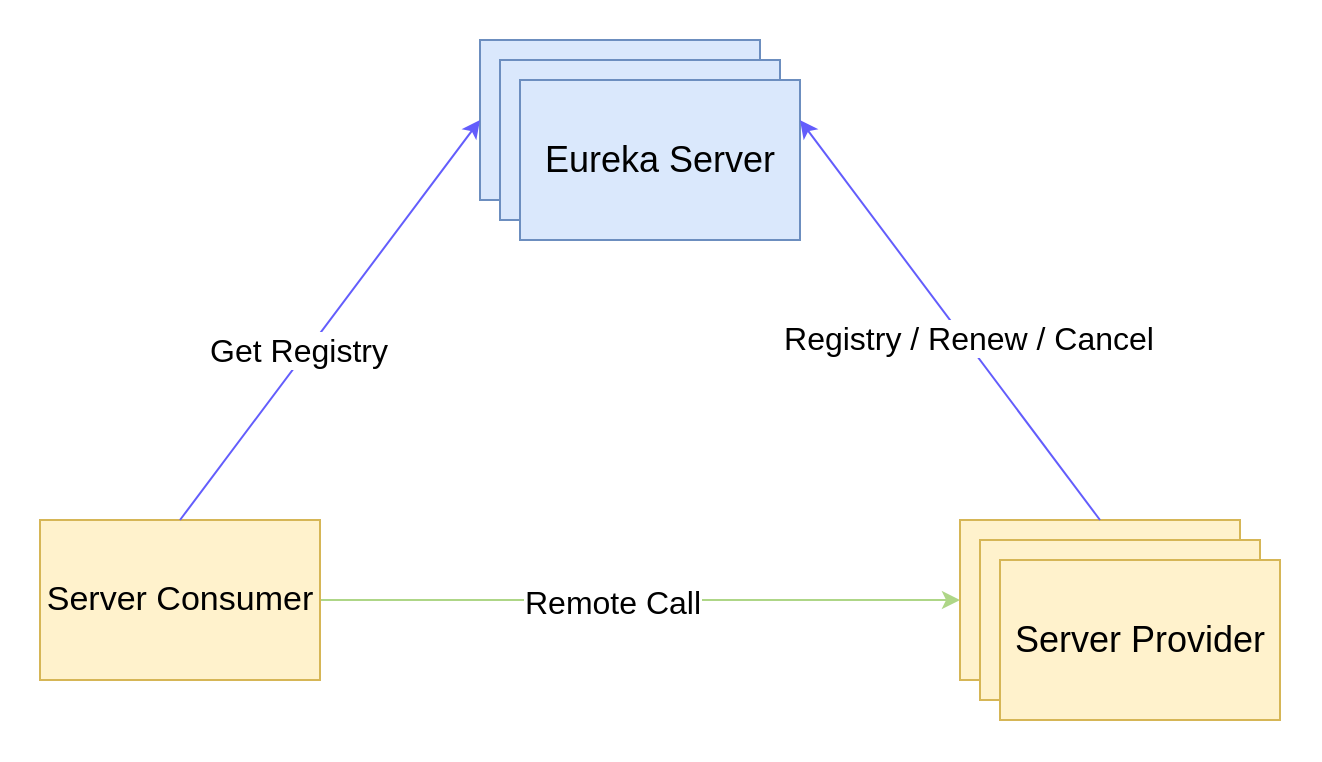 <mxfile version="13.9.9" type="device"><diagram id="NHJEJYORiftzsaUsxXwd" name="第 1 页"><mxGraphModel dx="1038" dy="607" grid="1" gridSize="10" guides="1" tooltips="1" connect="1" arrows="1" fold="1" page="1" pageScale="1" pageWidth="827" pageHeight="1169" math="0" shadow="0"><root><mxCell id="0"/><mxCell id="1" parent="0"/><mxCell id="MpugNoVRRIL7GvY-OwIj-1" value="" style="rounded=0;whiteSpace=wrap;html=1;fillColor=#dae8fc;strokeColor=#6c8ebf;" vertex="1" parent="1"><mxGeometry x="360" y="280" width="140" height="80" as="geometry"/></mxCell><mxCell id="MpugNoVRRIL7GvY-OwIj-2" value="" style="rounded=0;whiteSpace=wrap;html=1;fillColor=#dae8fc;strokeColor=#6c8ebf;" vertex="1" parent="1"><mxGeometry x="370" y="290" width="140" height="80" as="geometry"/></mxCell><mxCell id="MpugNoVRRIL7GvY-OwIj-3" value="Eureka Server" style="rounded=0;whiteSpace=wrap;html=1;fillColor=#dae8fc;strokeColor=#6c8ebf;fontSize=18;" vertex="1" parent="1"><mxGeometry x="380" y="300" width="140" height="80" as="geometry"/></mxCell><mxCell id="MpugNoVRRIL7GvY-OwIj-10" style="edgeStyle=orthogonalEdgeStyle;rounded=0;orthogonalLoop=1;jettySize=auto;html=1;entryX=0;entryY=0.5;entryDx=0;entryDy=0;fillColor=#fff2cc;strokeColor=#AED687;" edge="1" parent="1" source="MpugNoVRRIL7GvY-OwIj-4" target="MpugNoVRRIL7GvY-OwIj-5"><mxGeometry relative="1" as="geometry"/></mxCell><mxCell id="MpugNoVRRIL7GvY-OwIj-11" value="Remote Call" style="edgeLabel;html=1;align=center;verticalAlign=middle;resizable=0;points=[];fontSize=16;" vertex="1" connectable="0" parent="MpugNoVRRIL7GvY-OwIj-10"><mxGeometry x="-0.086" y="-1" relative="1" as="geometry"><mxPoint as="offset"/></mxGeometry></mxCell><mxCell id="MpugNoVRRIL7GvY-OwIj-4" value="Server Consumer" style="rounded=0;whiteSpace=wrap;html=1;fillColor=#fff2cc;strokeColor=#d6b656;fontSize=17;" vertex="1" parent="1"><mxGeometry x="140" y="520" width="140" height="80" as="geometry"/></mxCell><mxCell id="MpugNoVRRIL7GvY-OwIj-5" value="" style="rounded=0;whiteSpace=wrap;html=1;fillColor=#fff2cc;strokeColor=#d6b656;" vertex="1" parent="1"><mxGeometry x="600" y="520" width="140" height="80" as="geometry"/></mxCell><mxCell id="MpugNoVRRIL7GvY-OwIj-6" value="" style="rounded=0;whiteSpace=wrap;html=1;fillColor=#fff2cc;strokeColor=#d6b656;" vertex="1" parent="1"><mxGeometry x="610" y="530" width="140" height="80" as="geometry"/></mxCell><mxCell id="MpugNoVRRIL7GvY-OwIj-7" value="Server Provider" style="rounded=0;whiteSpace=wrap;html=1;fillColor=#fff2cc;strokeColor=#d6b656;fontSize=18;" vertex="1" parent="1"><mxGeometry x="620" y="540" width="140" height="80" as="geometry"/></mxCell><mxCell id="MpugNoVRRIL7GvY-OwIj-8" value="" style="endArrow=classic;html=1;exitX=0.5;exitY=0;exitDx=0;exitDy=0;entryX=0;entryY=0.5;entryDx=0;entryDy=0;strokeColor=#635DFC;" edge="1" parent="1" source="MpugNoVRRIL7GvY-OwIj-4" target="MpugNoVRRIL7GvY-OwIj-1"><mxGeometry width="50" height="50" relative="1" as="geometry"><mxPoint x="390" y="540" as="sourcePoint"/><mxPoint x="440" y="490" as="targetPoint"/></mxGeometry></mxCell><mxCell id="MpugNoVRRIL7GvY-OwIj-13" value="Get Registry" style="edgeLabel;html=1;align=center;verticalAlign=middle;resizable=0;points=[];fontSize=16;" vertex="1" connectable="0" parent="MpugNoVRRIL7GvY-OwIj-8"><mxGeometry x="-0.171" y="4" relative="1" as="geometry"><mxPoint as="offset"/></mxGeometry></mxCell><mxCell id="MpugNoVRRIL7GvY-OwIj-9" value="" style="endArrow=classic;html=1;strokeColor=#635DFC;exitX=0.5;exitY=0;exitDx=0;exitDy=0;entryX=1;entryY=0.25;entryDx=0;entryDy=0;" edge="1" parent="1" source="MpugNoVRRIL7GvY-OwIj-5" target="MpugNoVRRIL7GvY-OwIj-3"><mxGeometry width="50" height="50" relative="1" as="geometry"><mxPoint x="390" y="540" as="sourcePoint"/><mxPoint x="440" y="490" as="targetPoint"/></mxGeometry></mxCell><mxCell id="MpugNoVRRIL7GvY-OwIj-12" value="Registry / Renew / Cancel" style="edgeLabel;html=1;align=center;verticalAlign=middle;resizable=0;points=[];fontSize=16;" vertex="1" connectable="0" parent="MpugNoVRRIL7GvY-OwIj-9"><mxGeometry x="-0.101" y="-2" relative="1" as="geometry"><mxPoint as="offset"/></mxGeometry></mxCell><mxCell id="MpugNoVRRIL7GvY-OwIj-14" value="nxt" style="text;html=1;align=center;verticalAlign=middle;resizable=0;points=[];autosize=1;fontSize=16;fontColor=#FFFFFF;" vertex="1" parent="1"><mxGeometry x="120" y="620" width="40" height="20" as="geometry"/></mxCell><mxCell id="MpugNoVRRIL7GvY-OwIj-15" value="nxt" style="text;html=1;align=center;verticalAlign=middle;resizable=0;points=[];autosize=1;fontSize=16;fontColor=#FFFFFF;" vertex="1" parent="1"><mxGeometry x="740" y="260" width="40" height="20" as="geometry"/></mxCell></root></mxGraphModel></diagram></mxfile>
